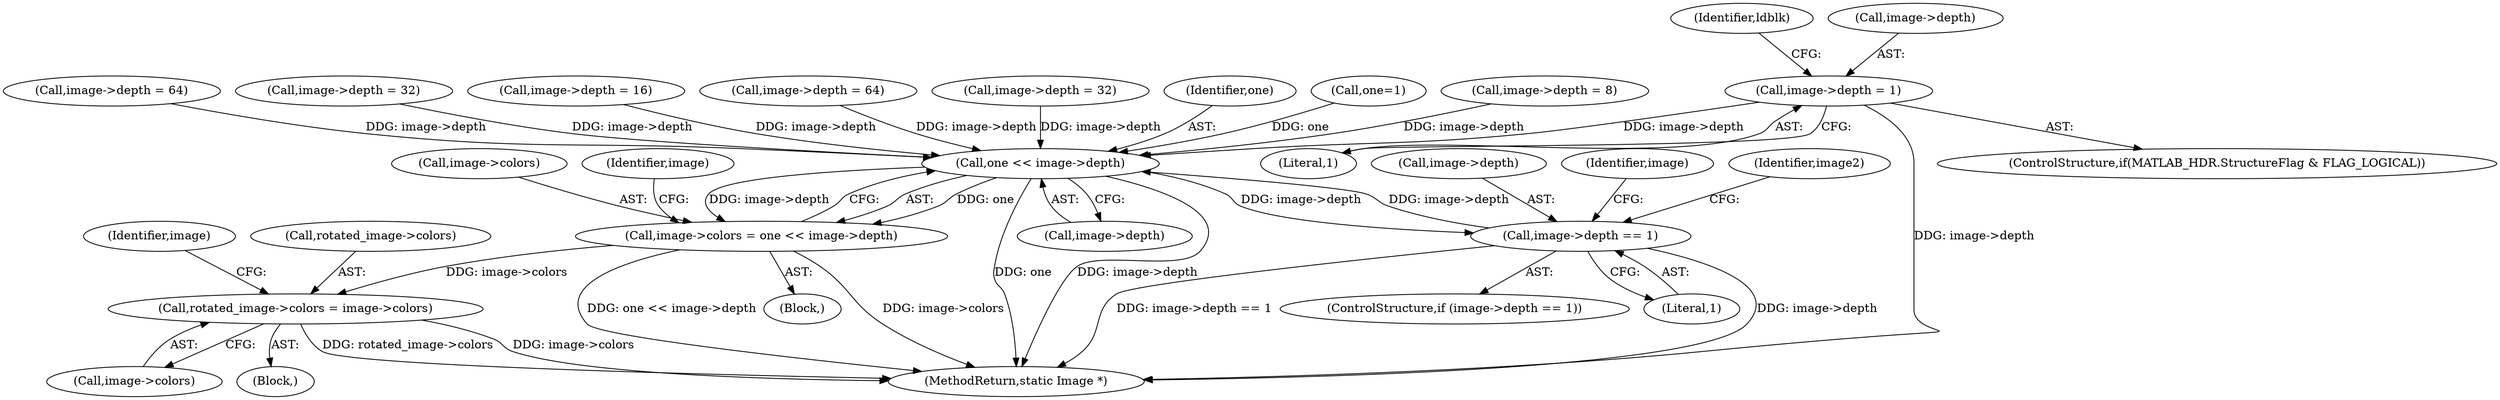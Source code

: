 digraph "0_ImageMagick_437a35e57db5ec078f4a3ccbf71f941276e88430@pointer" {
"1000811" [label="(Call,image->depth = 1)"];
"1001002" [label="(Call,one << image->depth)"];
"1000998" [label="(Call,image->colors = one << image->depth)"];
"1001556" [label="(Call,rotated_image->colors = image->colors)"];
"1001500" [label="(Call,image->depth == 1)"];
"1000894" [label="(Call,image->depth = 32)"];
"1001556" [label="(Call,rotated_image->colors = image->colors)"];
"1001504" [label="(Literal,1)"];
"1001501" [label="(Call,image->depth)"];
"1000998" [label="(Call,image->colors = one << image->depth)"];
"1001507" [label="(Identifier,image)"];
"1001003" [label="(Identifier,one)"];
"1001529" [label="(Block,)"];
"1001004" [label="(Call,image->depth)"];
"1000995" [label="(Call,one=1)"];
"1000817" [label="(Call,image->depth = 8)"];
"1000875" [label="(Call,image->depth = 64)"];
"1000855" [label="(Call,image->depth = 32)"];
"1001011" [label="(Identifier,image)"];
"1000835" [label="(Call,image->depth = 16)"];
"1001499" [label="(ControlStructure,if (image->depth == 1))"];
"1001560" [label="(Call,image->colors)"];
"1000805" [label="(ControlStructure,if(MATLAB_HDR.StructureFlag & FLAG_LOGICAL))"];
"1001838" [label="(MethodReturn,static Image *)"];
"1000999" [label="(Call,image->colors)"];
"1000823" [label="(Identifier,ldblk)"];
"1001565" [label="(Identifier,image)"];
"1001002" [label="(Call,one << image->depth)"];
"1000815" [label="(Literal,1)"];
"1000812" [label="(Call,image->depth)"];
"1000412" [label="(Block,)"];
"1001512" [label="(Identifier,image2)"];
"1000811" [label="(Call,image->depth = 1)"];
"1000926" [label="(Call,image->depth = 64)"];
"1001500" [label="(Call,image->depth == 1)"];
"1001557" [label="(Call,rotated_image->colors)"];
"1000811" -> "1000805"  [label="AST: "];
"1000811" -> "1000815"  [label="CFG: "];
"1000812" -> "1000811"  [label="AST: "];
"1000815" -> "1000811"  [label="AST: "];
"1000823" -> "1000811"  [label="CFG: "];
"1000811" -> "1001838"  [label="DDG: image->depth"];
"1000811" -> "1001002"  [label="DDG: image->depth"];
"1001002" -> "1000998"  [label="AST: "];
"1001002" -> "1001004"  [label="CFG: "];
"1001003" -> "1001002"  [label="AST: "];
"1001004" -> "1001002"  [label="AST: "];
"1000998" -> "1001002"  [label="CFG: "];
"1001002" -> "1001838"  [label="DDG: one"];
"1001002" -> "1001838"  [label="DDG: image->depth"];
"1001002" -> "1000998"  [label="DDG: one"];
"1001002" -> "1000998"  [label="DDG: image->depth"];
"1000995" -> "1001002"  [label="DDG: one"];
"1000894" -> "1001002"  [label="DDG: image->depth"];
"1000817" -> "1001002"  [label="DDG: image->depth"];
"1000926" -> "1001002"  [label="DDG: image->depth"];
"1000855" -> "1001002"  [label="DDG: image->depth"];
"1001500" -> "1001002"  [label="DDG: image->depth"];
"1000835" -> "1001002"  [label="DDG: image->depth"];
"1000875" -> "1001002"  [label="DDG: image->depth"];
"1001002" -> "1001500"  [label="DDG: image->depth"];
"1000998" -> "1000412"  [label="AST: "];
"1000999" -> "1000998"  [label="AST: "];
"1001011" -> "1000998"  [label="CFG: "];
"1000998" -> "1001838"  [label="DDG: image->colors"];
"1000998" -> "1001838"  [label="DDG: one << image->depth"];
"1000998" -> "1001556"  [label="DDG: image->colors"];
"1001556" -> "1001529"  [label="AST: "];
"1001556" -> "1001560"  [label="CFG: "];
"1001557" -> "1001556"  [label="AST: "];
"1001560" -> "1001556"  [label="AST: "];
"1001565" -> "1001556"  [label="CFG: "];
"1001556" -> "1001838"  [label="DDG: rotated_image->colors"];
"1001556" -> "1001838"  [label="DDG: image->colors"];
"1001500" -> "1001499"  [label="AST: "];
"1001500" -> "1001504"  [label="CFG: "];
"1001501" -> "1001500"  [label="AST: "];
"1001504" -> "1001500"  [label="AST: "];
"1001507" -> "1001500"  [label="CFG: "];
"1001512" -> "1001500"  [label="CFG: "];
"1001500" -> "1001838"  [label="DDG: image->depth == 1"];
"1001500" -> "1001838"  [label="DDG: image->depth"];
}
